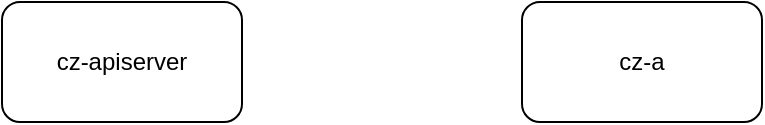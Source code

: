 <mxfile version="20.0.3" type="github">
  <diagram id="2BiCSxZXx3wYr7SwjjUB" name="第 1 页">
    <mxGraphModel dx="1186" dy="678" grid="1" gridSize="10" guides="1" tooltips="1" connect="1" arrows="1" fold="1" page="1" pageScale="1" pageWidth="827" pageHeight="1169" math="0" shadow="0">
      <root>
        <mxCell id="0" />
        <mxCell id="1" parent="0" />
        <mxCell id="nIXb4At4_kp5Q2DNmKUw-1" value="cz-apiserver" style="rounded=1;whiteSpace=wrap;html=1;" parent="1" vertex="1">
          <mxGeometry x="130" y="140" width="120" height="60" as="geometry" />
        </mxCell>
        <mxCell id="nIXb4At4_kp5Q2DNmKUw-2" value="cz-a" style="rounded=1;whiteSpace=wrap;html=1;" parent="1" vertex="1">
          <mxGeometry x="390" y="140" width="120" height="60" as="geometry" />
        </mxCell>
      </root>
    </mxGraphModel>
  </diagram>
</mxfile>
